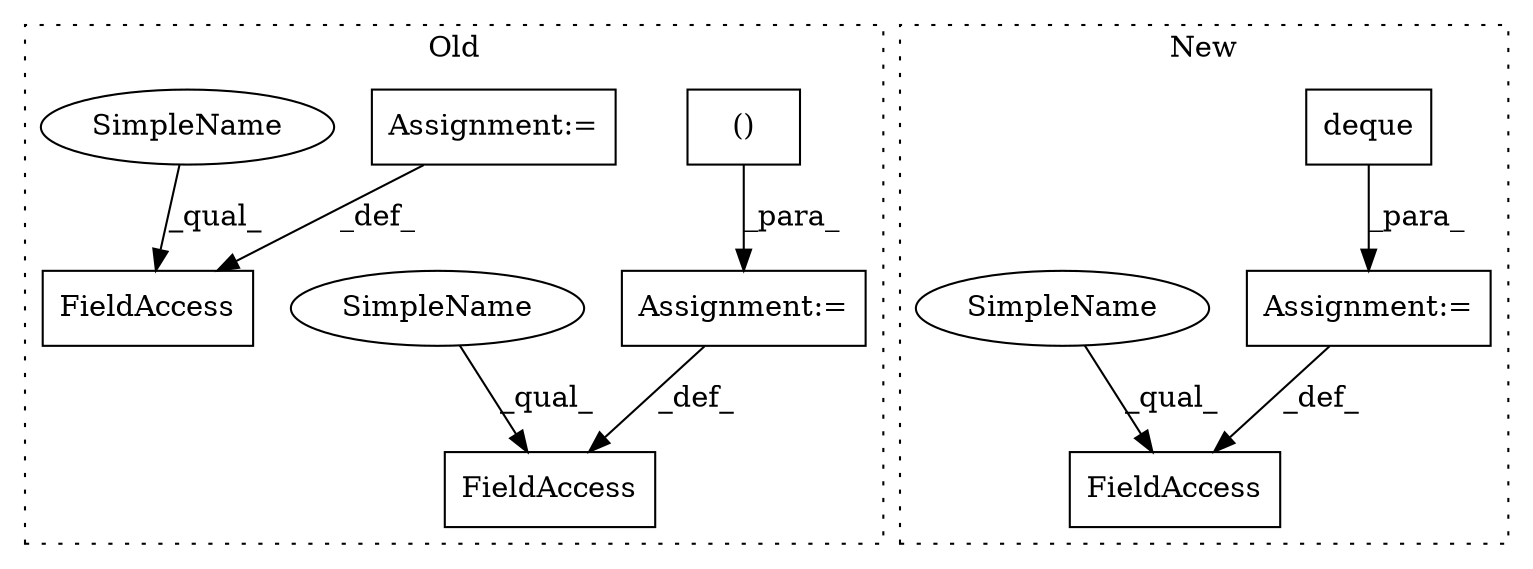 digraph G {
subgraph cluster0 {
1 [label="()" a="106" s="791" l="32" shape="box"];
5 [label="FieldAccess" a="22" s="764" l="9" shape="box"];
6 [label="FieldAccess" a="22" s="727" l="9" shape="box"];
7 [label="Assignment:=" a="7" s="773" l="1" shape="box"];
8 [label="Assignment:=" a="7" s="736" l="1" shape="box"];
9 [label="SimpleName" a="42" s="764" l="4" shape="ellipse"];
10 [label="SimpleName" a="42" s="727" l="4" shape="ellipse"];
label = "Old";
style="dotted";
}
subgraph cluster1 {
2 [label="deque" a="32" s="792,806" l="6,1" shape="box"];
3 [label="Assignment:=" a="7" s="779" l="1" shape="box"];
4 [label="FieldAccess" a="22" s="769" l="10" shape="box"];
11 [label="SimpleName" a="42" s="769" l="4" shape="ellipse"];
label = "New";
style="dotted";
}
1 -> 7 [label="_para_"];
2 -> 3 [label="_para_"];
3 -> 4 [label="_def_"];
7 -> 5 [label="_def_"];
8 -> 6 [label="_def_"];
9 -> 5 [label="_qual_"];
10 -> 6 [label="_qual_"];
11 -> 4 [label="_qual_"];
}